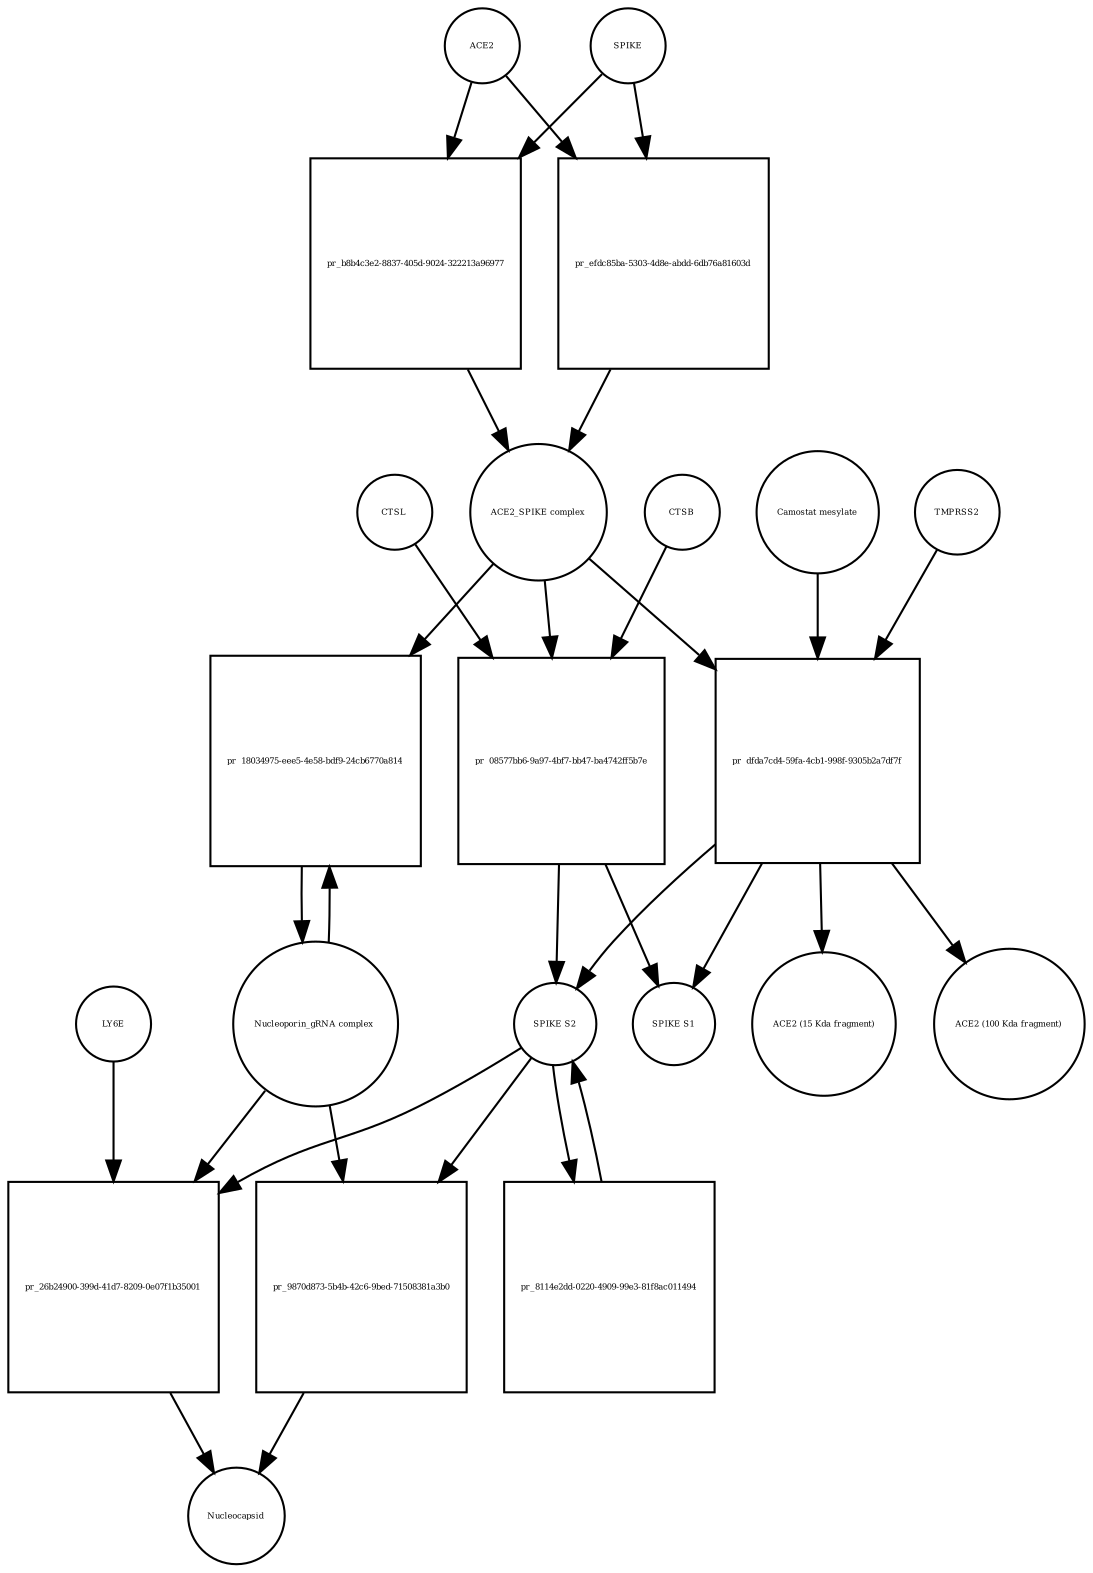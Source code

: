 strict digraph  {
ACE2 [annotation="", bipartite=0, cls=macromolecule, fontsize=4, label=ACE2, shape=circle];
"pr_b8b4c3e2-8837-405d-9024-322213a96977" [annotation="", bipartite=1, cls=process, fontsize=4, label="pr_b8b4c3e2-8837-405d-9024-322213a96977", shape=square];
"ACE2_SPIKE complex" [annotation="", bipartite=0, cls=complex, fontsize=4, label="ACE2_SPIKE complex", shape=circle];
SPIKE [annotation="", bipartite=0, cls="macromolecule multimer", fontsize=4, label=SPIKE, shape=circle];
"Nucleoporin_gRNA complex " [annotation="", bipartite=0, cls=complex, fontsize=4, label="Nucleoporin_gRNA complex ", shape=circle];
"pr_18034975-eee5-4e58-bdf9-24cb6770a814" [annotation="", bipartite=1, cls=process, fontsize=4, label="pr_18034975-eee5-4e58-bdf9-24cb6770a814", shape=square];
"pr_08577bb6-9a97-4bf7-bb47-ba4742ff5b7e" [annotation="", bipartite=1, cls=process, fontsize=4, label="pr_08577bb6-9a97-4bf7-bb47-ba4742ff5b7e", shape=square];
"SPIKE S2" [annotation="", bipartite=0, cls=macromolecule, fontsize=4, label="SPIKE S2", shape=circle];
CTSB [annotation="", bipartite=0, cls=macromolecule, fontsize=4, label=CTSB, shape=circle];
CTSL [annotation="", bipartite=0, cls=macromolecule, fontsize=4, label=CTSL, shape=circle];
"SPIKE S1" [annotation="", bipartite=0, cls=macromolecule, fontsize=4, label="SPIKE S1", shape=circle];
"pr_dfda7cd4-59fa-4cb1-998f-9305b2a7df7f" [annotation="", bipartite=1, cls=process, fontsize=4, label="pr_dfda7cd4-59fa-4cb1-998f-9305b2a7df7f", shape=square];
TMPRSS2 [annotation="", bipartite=0, cls=macromolecule, fontsize=4, label=TMPRSS2, shape=circle];
"Camostat mesylate" [annotation="urn_miriam_pubchem.compound_2536", bipartite=0, cls="simple chemical", fontsize=4, label="Camostat mesylate", shape=circle];
"ACE2 (15 Kda fragment)" [annotation="", bipartite=0, cls=macromolecule, fontsize=4, label="ACE2 (15 Kda fragment)", shape=circle];
"ACE2 (100 Kda fragment)" [annotation="", bipartite=0, cls=macromolecule, fontsize=4, label="ACE2 (100 Kda fragment)", shape=circle];
"pr_efdc85ba-5303-4d8e-abdd-6db76a81603d" [annotation="", bipartite=1, cls=process, fontsize=4, label="pr_efdc85ba-5303-4d8e-abdd-6db76a81603d", shape=square];
"pr_26b24900-399d-41d7-8209-0e07f1b35001" [annotation="", bipartite=1, cls=process, fontsize=4, label="pr_26b24900-399d-41d7-8209-0e07f1b35001", shape=square];
Nucleocapsid [annotation="", bipartite=0, cls=complex, fontsize=4, label=Nucleocapsid, shape=circle];
LY6E [annotation="", bipartite=0, cls=macromolecule, fontsize=4, label=LY6E, shape=circle];
"pr_8114e2dd-0220-4909-99e3-81f8ac011494" [annotation="", bipartite=1, cls=process, fontsize=4, label="pr_8114e2dd-0220-4909-99e3-81f8ac011494", shape=square];
"pr_9870d873-5b4b-42c6-9bed-71508381a3b0" [annotation="", bipartite=1, cls=process, fontsize=4, label="pr_9870d873-5b4b-42c6-9bed-71508381a3b0", shape=square];
ACE2 -> "pr_b8b4c3e2-8837-405d-9024-322213a96977"  [annotation="", interaction_type=consumption];
ACE2 -> "pr_efdc85ba-5303-4d8e-abdd-6db76a81603d"  [annotation="", interaction_type=consumption];
"pr_b8b4c3e2-8837-405d-9024-322213a96977" -> "ACE2_SPIKE complex"  [annotation="", interaction_type=production];
"ACE2_SPIKE complex" -> "pr_18034975-eee5-4e58-bdf9-24cb6770a814"  [annotation="urn_miriam_pubmed_32142651|urn_miriam_pubmed_32094589", interaction_type=stimulation];
"ACE2_SPIKE complex" -> "pr_08577bb6-9a97-4bf7-bb47-ba4742ff5b7e"  [annotation="", interaction_type=consumption];
"ACE2_SPIKE complex" -> "pr_dfda7cd4-59fa-4cb1-998f-9305b2a7df7f"  [annotation="", interaction_type=consumption];
SPIKE -> "pr_b8b4c3e2-8837-405d-9024-322213a96977"  [annotation="", interaction_type=consumption];
SPIKE -> "pr_efdc85ba-5303-4d8e-abdd-6db76a81603d"  [annotation="", interaction_type=consumption];
"Nucleoporin_gRNA complex " -> "pr_18034975-eee5-4e58-bdf9-24cb6770a814"  [annotation="", interaction_type=consumption];
"Nucleoporin_gRNA complex " -> "pr_26b24900-399d-41d7-8209-0e07f1b35001"  [annotation="", interaction_type=consumption];
"Nucleoporin_gRNA complex " -> "pr_9870d873-5b4b-42c6-9bed-71508381a3b0"  [annotation="", interaction_type=consumption];
"pr_18034975-eee5-4e58-bdf9-24cb6770a814" -> "Nucleoporin_gRNA complex "  [annotation="", interaction_type=production];
"pr_08577bb6-9a97-4bf7-bb47-ba4742ff5b7e" -> "SPIKE S2"  [annotation="", interaction_type=production];
"pr_08577bb6-9a97-4bf7-bb47-ba4742ff5b7e" -> "SPIKE S1"  [annotation="", interaction_type=production];
"SPIKE S2" -> "pr_26b24900-399d-41d7-8209-0e07f1b35001"  [annotation="urn_miriam_doi_10.1101%2F2020.03.05.979260|urn_miriam_doi_10.1101%2F2020.04.02.021469", interaction_type=stimulation];
"SPIKE S2" -> "pr_8114e2dd-0220-4909-99e3-81f8ac011494"  [annotation="", interaction_type=consumption];
"SPIKE S2" -> "pr_9870d873-5b4b-42c6-9bed-71508381a3b0"  [annotation="", interaction_type=stimulation];
CTSB -> "pr_08577bb6-9a97-4bf7-bb47-ba4742ff5b7e"  [annotation=urn_miriam_pubmed_32142651, interaction_type=catalysis];
CTSL -> "pr_08577bb6-9a97-4bf7-bb47-ba4742ff5b7e"  [annotation=urn_miriam_pubmed_32142651, interaction_type=catalysis];
"pr_dfda7cd4-59fa-4cb1-998f-9305b2a7df7f" -> "SPIKE S2"  [annotation="", interaction_type=production];
"pr_dfda7cd4-59fa-4cb1-998f-9305b2a7df7f" -> "SPIKE S1"  [annotation="", interaction_type=production];
"pr_dfda7cd4-59fa-4cb1-998f-9305b2a7df7f" -> "ACE2 (15 Kda fragment)"  [annotation="", interaction_type=production];
"pr_dfda7cd4-59fa-4cb1-998f-9305b2a7df7f" -> "ACE2 (100 Kda fragment)"  [annotation="", interaction_type=production];
TMPRSS2 -> "pr_dfda7cd4-59fa-4cb1-998f-9305b2a7df7f"  [annotation="urn_miriam_pubmed_32142651|urn_miriam_pubmed_32094589|urn_miriam_pubmed_24227843", interaction_type=catalysis];
"Camostat mesylate" -> "pr_dfda7cd4-59fa-4cb1-998f-9305b2a7df7f"  [annotation="urn_miriam_pubmed_32142651|urn_miriam_pubmed_32094589|urn_miriam_pubmed_24227843", interaction_type=inhibition];
"pr_efdc85ba-5303-4d8e-abdd-6db76a81603d" -> "ACE2_SPIKE complex"  [annotation="", interaction_type=production];
"pr_26b24900-399d-41d7-8209-0e07f1b35001" -> Nucleocapsid  [annotation="", interaction_type=production];
LY6E -> "pr_26b24900-399d-41d7-8209-0e07f1b35001"  [annotation="urn_miriam_doi_10.1101%2F2020.03.05.979260|urn_miriam_doi_10.1101%2F2020.04.02.021469", interaction_type=inhibition];
"pr_8114e2dd-0220-4909-99e3-81f8ac011494" -> "SPIKE S2"  [annotation="", interaction_type=production];
"pr_9870d873-5b4b-42c6-9bed-71508381a3b0" -> Nucleocapsid  [annotation="", interaction_type=production];
}
